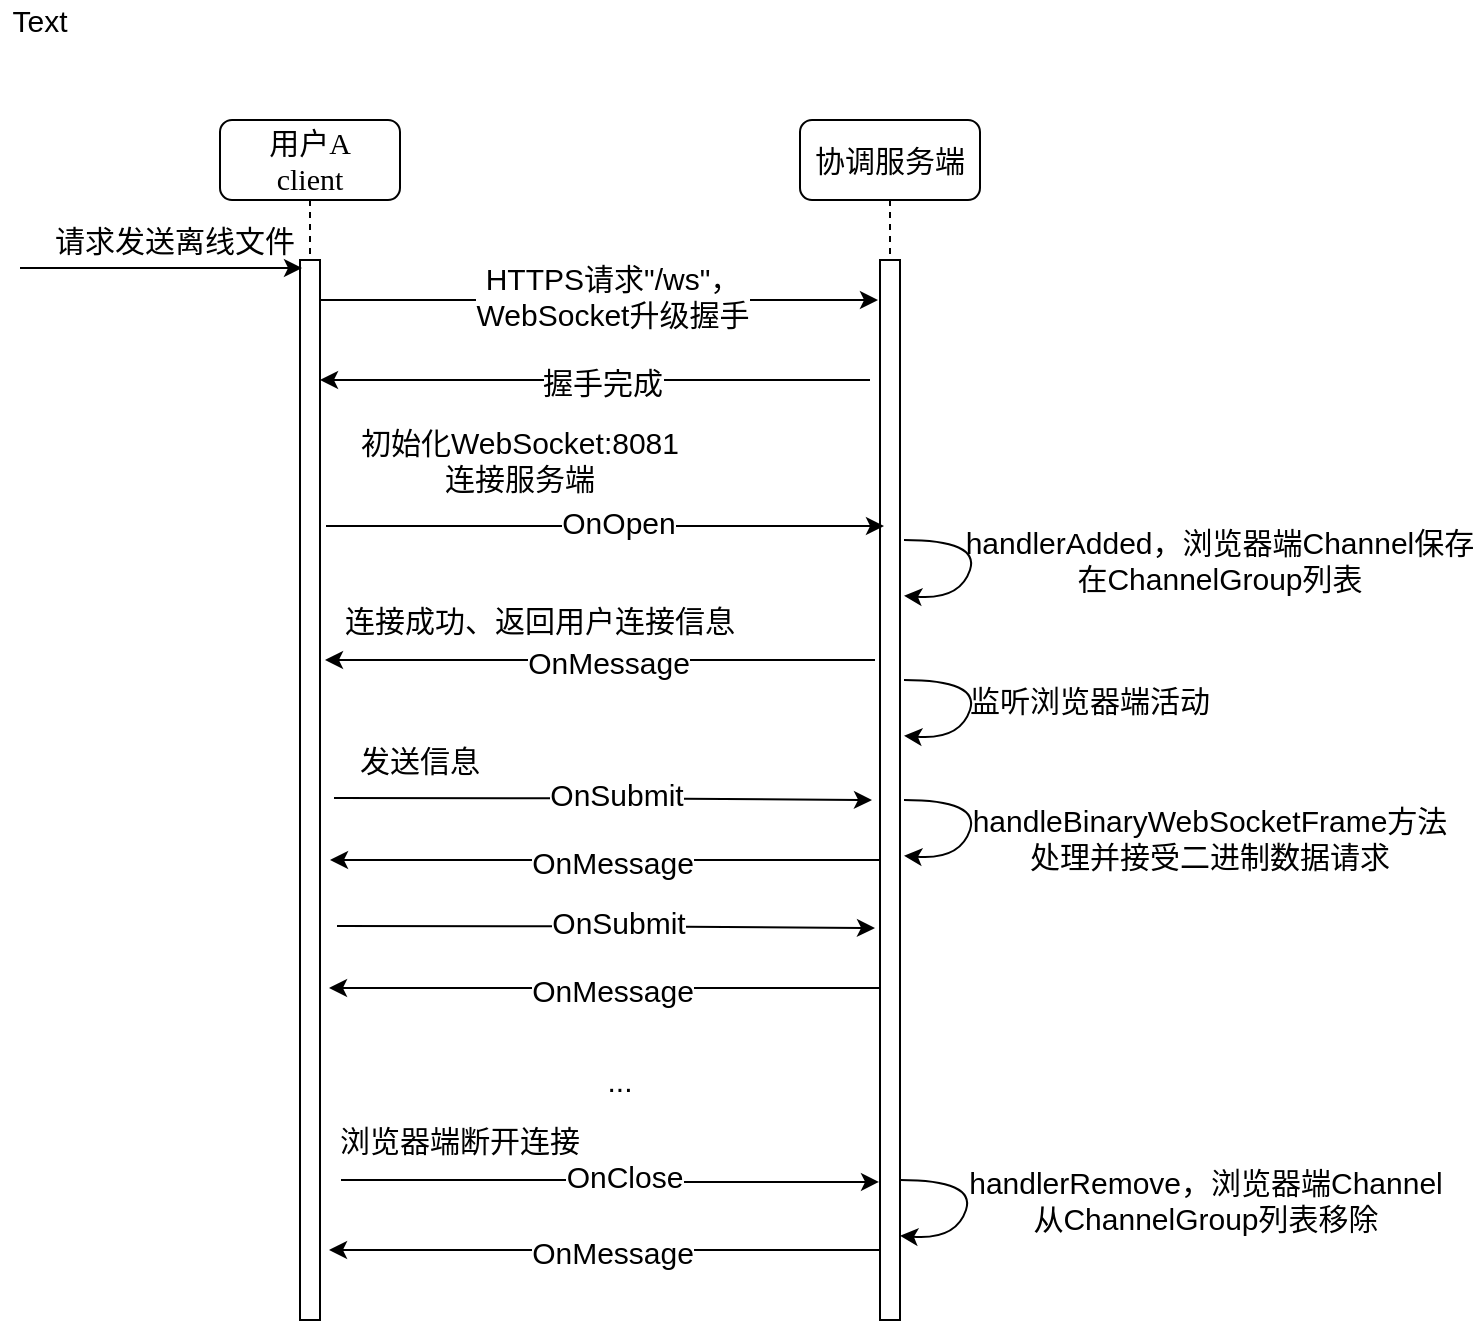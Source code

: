 <mxfile version="14.6.12" type="github">
  <diagram name="Page-1" id="13e1069c-82ec-6db2-03f1-153e76fe0fe0">
    <mxGraphModel dx="904" dy="589" grid="1" gridSize="10" guides="1" tooltips="1" connect="1" arrows="1" fold="1" page="1" pageScale="1" pageWidth="1100" pageHeight="850" background="#ffffff" math="0" shadow="0">
      <root>
        <mxCell id="0" />
        <mxCell id="1" parent="0" />
        <mxCell id="ATnU1uDm39jETIhDvYws-1" value="协调服务端" style="shape=umlLifeline;perimeter=lifelinePerimeter;whiteSpace=wrap;html=1;container=1;collapsible=0;recursiveResize=0;outlineConnect=0;rounded=1;shadow=0;comic=0;labelBackgroundColor=none;strokeWidth=1;fontFamily=Verdana;fontSize=15;align=center;flipH=1;" parent="1" vertex="1">
          <mxGeometry x="420" y="80" width="90" height="600" as="geometry" />
        </mxCell>
        <mxCell id="fk6fb7zOuK8uviwRY05x-3" value="" style="html=1;points=[];perimeter=orthogonalPerimeter;rounded=0;shadow=0;comic=0;labelBackgroundColor=none;strokeWidth=1;fontFamily=Verdana;fontSize=15;align=center;" parent="ATnU1uDm39jETIhDvYws-1" vertex="1">
          <mxGeometry x="40" y="70" width="10" height="530" as="geometry" />
        </mxCell>
        <mxCell id="3CKQgC9b_GDFYUdg1jVJ-1" value="" style="curved=1;endArrow=classic;html=1;fontSize=15;entryX=1.2;entryY=0.421;entryDx=0;entryDy=0;entryPerimeter=0;" edge="1" parent="ATnU1uDm39jETIhDvYws-1">
          <mxGeometry width="50" height="50" relative="1" as="geometry">
            <mxPoint x="52" y="340" as="sourcePoint" />
            <mxPoint x="52" y="367.87" as="targetPoint" />
            <Array as="points">
              <mxPoint x="90" y="340" />
              <mxPoint x="80" y="370" />
            </Array>
          </mxGeometry>
        </mxCell>
        <mxCell id="ATnU1uDm39jETIhDvYws-7" value="用户A&lt;br style=&quot;font-size: 15px;&quot;&gt;client" style="shape=umlLifeline;perimeter=lifelinePerimeter;whiteSpace=wrap;html=1;container=1;collapsible=0;recursiveResize=0;outlineConnect=0;rounded=1;shadow=0;comic=0;labelBackgroundColor=none;strokeWidth=1;fontFamily=Verdana;fontSize=15;align=center;flipH=1;" parent="1" vertex="1">
          <mxGeometry x="130" y="80" width="90" height="600" as="geometry" />
        </mxCell>
        <mxCell id="ATnU1uDm39jETIhDvYws-8" value="" style="html=1;points=[];perimeter=orthogonalPerimeter;rounded=0;shadow=0;comic=0;labelBackgroundColor=none;strokeWidth=1;fontFamily=Verdana;fontSize=15;align=center;" parent="ATnU1uDm39jETIhDvYws-7" vertex="1">
          <mxGeometry x="40" y="70" width="10" height="530" as="geometry" />
        </mxCell>
        <mxCell id="FtieT1ZC5nR8QPZiL7Fl-1" value="" style="endArrow=classic;html=1;entryX=-0.2;entryY=0.32;entryDx=0;entryDy=0;entryPerimeter=0;fontSize=15;" parent="1" edge="1">
          <mxGeometry width="50" height="50" relative="1" as="geometry">
            <mxPoint x="30" y="154" as="sourcePoint" />
            <mxPoint x="171" y="154" as="targetPoint" />
          </mxGeometry>
        </mxCell>
        <mxCell id="FtieT1ZC5nR8QPZiL7Fl-2" value="请求发送离线文件" style="text;html=1;strokeColor=none;fillColor=none;align=center;verticalAlign=middle;whiteSpace=wrap;rounded=0;fontSize=15;" parent="1" vertex="1">
          <mxGeometry x="40" y="130" width="135" height="20" as="geometry" />
        </mxCell>
        <mxCell id="FtieT1ZC5nR8QPZiL7Fl-3" style="edgeStyle=orthogonalEdgeStyle;rounded=0;orthogonalLoop=1;jettySize=auto;html=1;fontSize=15;" parent="1" edge="1">
          <mxGeometry relative="1" as="geometry">
            <mxPoint x="183" y="283" as="sourcePoint" />
            <mxPoint x="462" y="283" as="targetPoint" />
          </mxGeometry>
        </mxCell>
        <mxCell id="FtieT1ZC5nR8QPZiL7Fl-13" value="OnOpen" style="edgeLabel;html=1;align=center;verticalAlign=middle;resizable=0;points=[];fontSize=15;" parent="FtieT1ZC5nR8QPZiL7Fl-3" vertex="1" connectable="0">
          <mxGeometry x="-0.037" y="2" relative="1" as="geometry">
            <mxPoint x="11" as="offset" />
          </mxGeometry>
        </mxCell>
        <mxCell id="FtieT1ZC5nR8QPZiL7Fl-10" style="edgeStyle=orthogonalEdgeStyle;rounded=0;orthogonalLoop=1;jettySize=auto;html=1;fontSize=15;" parent="1" edge="1">
          <mxGeometry relative="1" as="geometry">
            <mxPoint x="449.5" y="350" as="sourcePoint" />
            <mxPoint x="182.5" y="350" as="targetPoint" />
            <Array as="points">
              <mxPoint x="457.5" y="350" />
            </Array>
          </mxGeometry>
        </mxCell>
        <mxCell id="FtieT1ZC5nR8QPZiL7Fl-12" value="OnMessage" style="edgeLabel;html=1;align=center;verticalAlign=middle;resizable=0;points=[];fontSize=15;" parent="FtieT1ZC5nR8QPZiL7Fl-10" vertex="1" connectable="0">
          <mxGeometry x="0.215" y="1" relative="1" as="geometry">
            <mxPoint x="30" as="offset" />
          </mxGeometry>
        </mxCell>
        <mxCell id="FtieT1ZC5nR8QPZiL7Fl-11" value="连接成功、返回用户连接信息" style="text;html=1;strokeColor=none;fillColor=none;align=center;verticalAlign=middle;whiteSpace=wrap;rounded=0;fontSize=15;" parent="1" vertex="1">
          <mxGeometry x="190" y="320" width="200" height="20" as="geometry" />
        </mxCell>
        <mxCell id="FtieT1ZC5nR8QPZiL7Fl-14" style="edgeStyle=orthogonalEdgeStyle;rounded=0;orthogonalLoop=1;jettySize=auto;html=1;exitX=1.3;exitY=0.078;exitDx=0;exitDy=0;exitPerimeter=0;fontSize=15;" parent="1" edge="1">
          <mxGeometry relative="1" as="geometry">
            <mxPoint x="187" y="419.05" as="sourcePoint" />
            <mxPoint x="456" y="420" as="targetPoint" />
            <Array as="points">
              <mxPoint x="322" y="420" />
            </Array>
          </mxGeometry>
        </mxCell>
        <mxCell id="FtieT1ZC5nR8QPZiL7Fl-15" value="OnSubmit" style="edgeLabel;html=1;align=center;verticalAlign=middle;resizable=0;points=[];fontSize=15;" parent="FtieT1ZC5nR8QPZiL7Fl-14" vertex="1" connectable="0">
          <mxGeometry x="-0.037" y="2" relative="1" as="geometry">
            <mxPoint x="11" as="offset" />
          </mxGeometry>
        </mxCell>
        <mxCell id="FtieT1ZC5nR8QPZiL7Fl-16" value="发送信息" style="text;html=1;strokeColor=none;fillColor=none;align=center;verticalAlign=middle;whiteSpace=wrap;rounded=0;fontSize=15;" parent="1" vertex="1">
          <mxGeometry x="140" y="390" width="180" height="20" as="geometry" />
        </mxCell>
        <mxCell id="FtieT1ZC5nR8QPZiL7Fl-18" style="edgeStyle=orthogonalEdgeStyle;rounded=0;orthogonalLoop=1;jettySize=auto;html=1;fontSize=15;" parent="1" edge="1">
          <mxGeometry relative="1" as="geometry">
            <mxPoint x="452" y="450" as="sourcePoint" />
            <mxPoint x="185" y="450" as="targetPoint" />
            <Array as="points">
              <mxPoint x="460" y="450" />
            </Array>
          </mxGeometry>
        </mxCell>
        <mxCell id="FtieT1ZC5nR8QPZiL7Fl-19" value="OnMessage" style="edgeLabel;html=1;align=center;verticalAlign=middle;resizable=0;points=[];fontSize=15;" parent="FtieT1ZC5nR8QPZiL7Fl-18" vertex="1" connectable="0">
          <mxGeometry x="0.215" y="1" relative="1" as="geometry">
            <mxPoint x="30" as="offset" />
          </mxGeometry>
        </mxCell>
        <mxCell id="FtieT1ZC5nR8QPZiL7Fl-20" value="..." style="text;html=1;strokeColor=none;fillColor=none;align=center;verticalAlign=middle;whiteSpace=wrap;rounded=0;fontSize=15;" parent="1" vertex="1">
          <mxGeometry x="310" y="550" width="40" height="20" as="geometry" />
        </mxCell>
        <mxCell id="FtieT1ZC5nR8QPZiL7Fl-21" style="edgeStyle=orthogonalEdgeStyle;rounded=0;orthogonalLoop=1;jettySize=auto;html=1;exitX=1.3;exitY=0.078;exitDx=0;exitDy=0;exitPerimeter=0;fontSize=15;" parent="1" edge="1">
          <mxGeometry relative="1" as="geometry">
            <mxPoint x="190.5" y="610" as="sourcePoint" />
            <mxPoint x="459.5" y="610.95" as="targetPoint" />
            <Array as="points">
              <mxPoint x="325.5" y="610.95" />
            </Array>
          </mxGeometry>
        </mxCell>
        <mxCell id="FtieT1ZC5nR8QPZiL7Fl-22" value="OnClose" style="edgeLabel;html=1;align=center;verticalAlign=middle;resizable=0;points=[];fontSize=15;" parent="FtieT1ZC5nR8QPZiL7Fl-21" vertex="1" connectable="0">
          <mxGeometry x="-0.037" y="2" relative="1" as="geometry">
            <mxPoint x="11" as="offset" />
          </mxGeometry>
        </mxCell>
        <mxCell id="FtieT1ZC5nR8QPZiL7Fl-23" value="浏览器端断开连接" style="text;html=1;strokeColor=none;fillColor=none;align=center;verticalAlign=middle;whiteSpace=wrap;rounded=0;fontSize=15;" parent="1" vertex="1">
          <mxGeometry x="160" y="580" width="180" height="20" as="geometry" />
        </mxCell>
        <mxCell id="FtieT1ZC5nR8QPZiL7Fl-24" style="edgeStyle=orthogonalEdgeStyle;rounded=0;orthogonalLoop=1;jettySize=auto;html=1;fontSize=15;" parent="1" edge="1">
          <mxGeometry relative="1" as="geometry">
            <mxPoint x="451.5" y="645" as="sourcePoint" />
            <mxPoint x="184.5" y="645" as="targetPoint" />
            <Array as="points">
              <mxPoint x="459.5" y="645" />
            </Array>
          </mxGeometry>
        </mxCell>
        <mxCell id="FtieT1ZC5nR8QPZiL7Fl-25" value="OnMessage" style="edgeLabel;html=1;align=center;verticalAlign=middle;resizable=0;points=[];fontSize=15;" parent="FtieT1ZC5nR8QPZiL7Fl-24" vertex="1" connectable="0">
          <mxGeometry x="0.215" y="1" relative="1" as="geometry">
            <mxPoint x="30" as="offset" />
          </mxGeometry>
        </mxCell>
        <mxCell id="FtieT1ZC5nR8QPZiL7Fl-32" style="edgeStyle=orthogonalEdgeStyle;rounded=0;orthogonalLoop=1;jettySize=auto;html=1;exitX=1.3;exitY=0.078;exitDx=0;exitDy=0;exitPerimeter=0;fontSize=15;" parent="1" edge="1">
          <mxGeometry relative="1" as="geometry">
            <mxPoint x="188.5" y="483.05" as="sourcePoint" />
            <mxPoint x="457.5" y="484" as="targetPoint" />
            <Array as="points">
              <mxPoint x="323.5" y="484" />
            </Array>
          </mxGeometry>
        </mxCell>
        <mxCell id="FtieT1ZC5nR8QPZiL7Fl-33" value="OnSubmit" style="edgeLabel;html=1;align=center;verticalAlign=middle;resizable=0;points=[];fontSize=15;" parent="FtieT1ZC5nR8QPZiL7Fl-32" vertex="1" connectable="0">
          <mxGeometry x="-0.037" y="2" relative="1" as="geometry">
            <mxPoint x="11" as="offset" />
          </mxGeometry>
        </mxCell>
        <mxCell id="FtieT1ZC5nR8QPZiL7Fl-34" style="edgeStyle=orthogonalEdgeStyle;rounded=0;orthogonalLoop=1;jettySize=auto;html=1;fontSize=15;" parent="1" edge="1">
          <mxGeometry relative="1" as="geometry">
            <mxPoint x="451.5" y="514" as="sourcePoint" />
            <mxPoint x="184.5" y="514" as="targetPoint" />
            <Array as="points">
              <mxPoint x="459.5" y="514" />
            </Array>
          </mxGeometry>
        </mxCell>
        <mxCell id="FtieT1ZC5nR8QPZiL7Fl-35" value="OnMessage" style="edgeLabel;html=1;align=center;verticalAlign=middle;resizable=0;points=[];fontSize=15;" parent="FtieT1ZC5nR8QPZiL7Fl-34" vertex="1" connectable="0">
          <mxGeometry x="0.215" y="1" relative="1" as="geometry">
            <mxPoint x="30" as="offset" />
          </mxGeometry>
        </mxCell>
        <mxCell id="FtieT1ZC5nR8QPZiL7Fl-4" value="初始化WebSocket:8081&lt;br style=&quot;font-size: 15px;&quot;&gt;连接服务端" style="text;html=1;strokeColor=none;fillColor=none;align=center;verticalAlign=middle;whiteSpace=wrap;rounded=0;fontSize=15;" parent="1" vertex="1">
          <mxGeometry x="190" y="240" width="180" height="20" as="geometry" />
        </mxCell>
        <mxCell id="3CKQgC9b_GDFYUdg1jVJ-2" value="&lt;br&gt;handleBinaryWebSocketFrame方法处理并接受二进制数据请求" style="text;html=1;strokeColor=none;fillColor=none;align=center;verticalAlign=middle;whiteSpace=wrap;rounded=0;fontSize=15;" vertex="1" parent="1">
          <mxGeometry x="500" y="420" width="250" height="20" as="geometry" />
        </mxCell>
        <mxCell id="3CKQgC9b_GDFYUdg1jVJ-3" style="edgeStyle=orthogonalEdgeStyle;rounded=0;orthogonalLoop=1;jettySize=auto;html=1;fontSize=15;" edge="1" parent="1">
          <mxGeometry relative="1" as="geometry">
            <mxPoint x="180" y="170" as="sourcePoint" />
            <mxPoint x="459" y="170" as="targetPoint" />
          </mxGeometry>
        </mxCell>
        <mxCell id="3CKQgC9b_GDFYUdg1jVJ-4" value="HTTPS请求&quot;/ws&quot;，&lt;br&gt;WebSocket升级握手" style="edgeLabel;html=1;align=center;verticalAlign=middle;resizable=0;points=[];fontSize=15;" vertex="1" connectable="0" parent="3CKQgC9b_GDFYUdg1jVJ-3">
          <mxGeometry x="-0.037" y="2" relative="1" as="geometry">
            <mxPoint x="11" as="offset" />
          </mxGeometry>
        </mxCell>
        <mxCell id="3CKQgC9b_GDFYUdg1jVJ-5" style="edgeStyle=orthogonalEdgeStyle;rounded=0;orthogonalLoop=1;jettySize=auto;html=1;fontSize=15;" edge="1" parent="1">
          <mxGeometry relative="1" as="geometry">
            <mxPoint x="447" y="210" as="sourcePoint" />
            <mxPoint x="180" y="210" as="targetPoint" />
            <Array as="points">
              <mxPoint x="455" y="210" />
            </Array>
          </mxGeometry>
        </mxCell>
        <mxCell id="3CKQgC9b_GDFYUdg1jVJ-6" value="握手完成" style="edgeLabel;html=1;align=center;verticalAlign=middle;resizable=0;points=[];fontSize=15;" vertex="1" connectable="0" parent="3CKQgC9b_GDFYUdg1jVJ-5">
          <mxGeometry x="0.215" y="1" relative="1" as="geometry">
            <mxPoint x="30" as="offset" />
          </mxGeometry>
        </mxCell>
        <mxCell id="3CKQgC9b_GDFYUdg1jVJ-11" value="" style="curved=1;endArrow=classic;html=1;fontSize=15;entryX=1.2;entryY=0.421;entryDx=0;entryDy=0;entryPerimeter=0;" edge="1" parent="1">
          <mxGeometry width="50" height="50" relative="1" as="geometry">
            <mxPoint x="472" y="290" as="sourcePoint" />
            <mxPoint x="472" y="317.87" as="targetPoint" />
            <Array as="points">
              <mxPoint x="510" y="290" />
              <mxPoint x="500" y="320" />
            </Array>
          </mxGeometry>
        </mxCell>
        <mxCell id="3CKQgC9b_GDFYUdg1jVJ-12" value="handlerAdded，浏览器端Channel保存在ChannelGroup列表" style="text;html=1;strokeColor=none;fillColor=none;align=center;verticalAlign=middle;whiteSpace=wrap;rounded=0;fontSize=15;" vertex="1" parent="1">
          <mxGeometry x="500" y="290" width="260" height="20" as="geometry" />
        </mxCell>
        <mxCell id="3CKQgC9b_GDFYUdg1jVJ-13" value="" style="curved=1;endArrow=classic;html=1;fontSize=15;entryX=1.2;entryY=0.421;entryDx=0;entryDy=0;entryPerimeter=0;" edge="1" parent="1">
          <mxGeometry width="50" height="50" relative="1" as="geometry">
            <mxPoint x="470" y="610" as="sourcePoint" />
            <mxPoint x="470" y="637.87" as="targetPoint" />
            <Array as="points">
              <mxPoint x="508" y="610" />
              <mxPoint x="498" y="640" />
            </Array>
          </mxGeometry>
        </mxCell>
        <mxCell id="3CKQgC9b_GDFYUdg1jVJ-14" value="handlerRemove，浏览器端Channel从ChannelGroup列表移除" style="text;html=1;strokeColor=none;fillColor=none;align=center;verticalAlign=middle;whiteSpace=wrap;rounded=0;fontSize=15;" vertex="1" parent="1">
          <mxGeometry x="498" y="610" width="250" height="20" as="geometry" />
        </mxCell>
        <mxCell id="3CKQgC9b_GDFYUdg1jVJ-15" value="" style="curved=1;endArrow=classic;html=1;fontSize=15;entryX=1.2;entryY=0.421;entryDx=0;entryDy=0;entryPerimeter=0;" edge="1" parent="1">
          <mxGeometry width="50" height="50" relative="1" as="geometry">
            <mxPoint x="472" y="360" as="sourcePoint" />
            <mxPoint x="472" y="387.87" as="targetPoint" />
            <Array as="points">
              <mxPoint x="510" y="360" />
              <mxPoint x="500" y="390" />
            </Array>
          </mxGeometry>
        </mxCell>
        <mxCell id="3CKQgC9b_GDFYUdg1jVJ-16" value="监听浏览器端活动" style="text;html=1;strokeColor=none;fillColor=none;align=center;verticalAlign=middle;whiteSpace=wrap;rounded=0;fontSize=15;" vertex="1" parent="1">
          <mxGeometry x="440" y="360" width="250" height="20" as="geometry" />
        </mxCell>
        <mxCell id="3CKQgC9b_GDFYUdg1jVJ-17" value="Text" style="text;html=1;strokeColor=none;fillColor=none;align=center;verticalAlign=middle;whiteSpace=wrap;rounded=0;fontSize=15;" vertex="1" parent="1">
          <mxGeometry x="20" y="20" width="40" height="20" as="geometry" />
        </mxCell>
      </root>
    </mxGraphModel>
  </diagram>
</mxfile>
